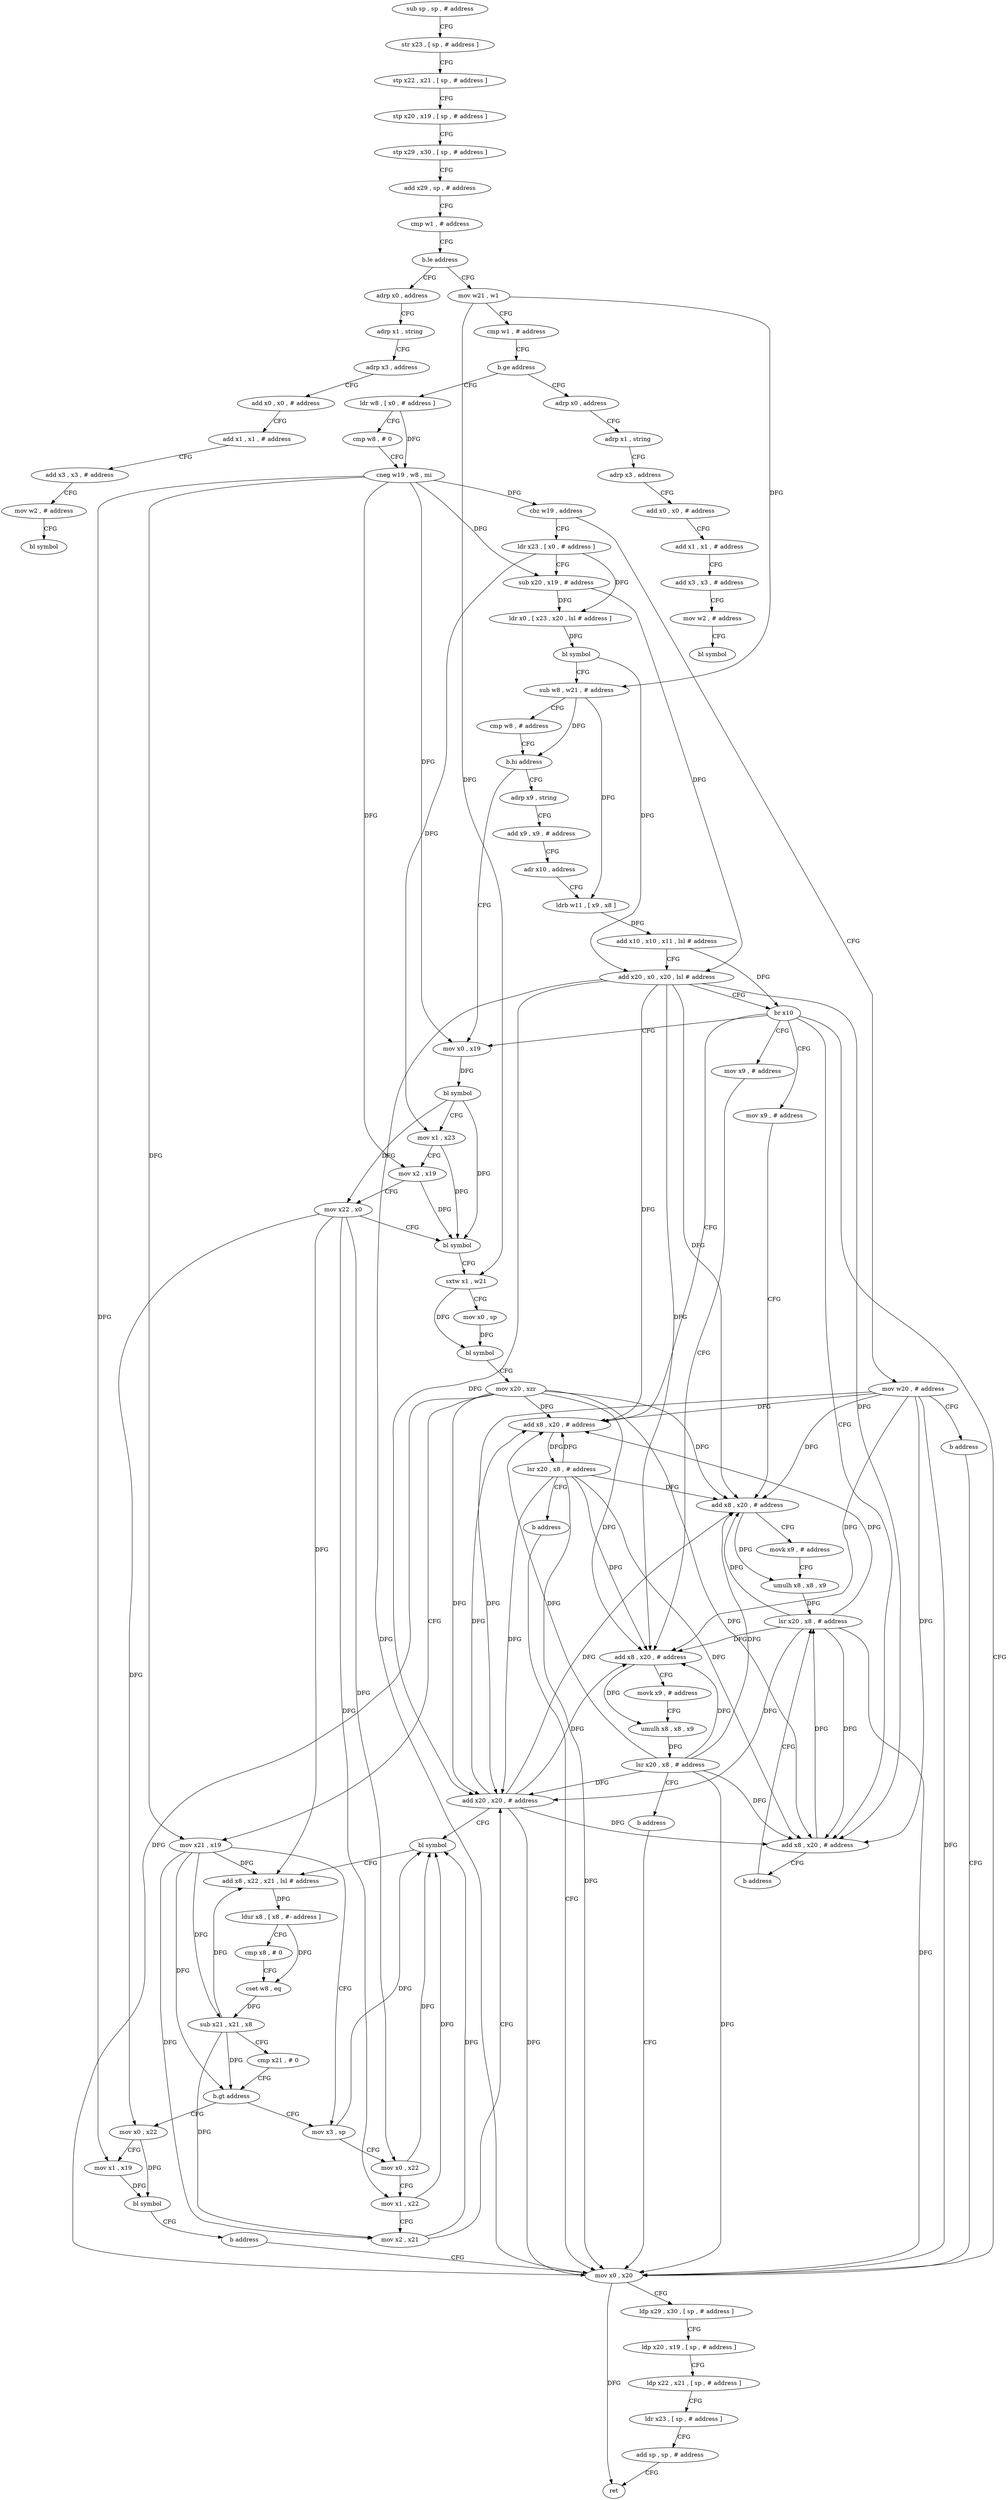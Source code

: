 digraph "func" {
"4233700" [label = "sub sp , sp , # address" ]
"4233704" [label = "str x23 , [ sp , # address ]" ]
"4233708" [label = "stp x22 , x21 , [ sp , # address ]" ]
"4233712" [label = "stp x20 , x19 , [ sp , # address ]" ]
"4233716" [label = "stp x29 , x30 , [ sp , # address ]" ]
"4233720" [label = "add x29 , sp , # address" ]
"4233724" [label = "cmp w1 , # address" ]
"4233728" [label = "b.le address" ]
"4234028" [label = "adrp x0 , address" ]
"4233732" [label = "mov w21 , w1" ]
"4234032" [label = "adrp x1 , string" ]
"4234036" [label = "adrp x3 , address" ]
"4234040" [label = "add x0 , x0 , # address" ]
"4234044" [label = "add x1 , x1 , # address" ]
"4234048" [label = "add x3 , x3 , # address" ]
"4234052" [label = "mov w2 , # address" ]
"4234056" [label = "bl symbol" ]
"4233736" [label = "cmp w1 , # address" ]
"4233740" [label = "b.ge address" ]
"4234060" [label = "adrp x0 , address" ]
"4233744" [label = "ldr w8 , [ x0 , # address ]" ]
"4234064" [label = "adrp x1 , string" ]
"4234068" [label = "adrp x3 , address" ]
"4234072" [label = "add x0 , x0 , # address" ]
"4234076" [label = "add x1 , x1 , # address" ]
"4234080" [label = "add x3 , x3 , # address" ]
"4234084" [label = "mov w2 , # address" ]
"4234088" [label = "bl symbol" ]
"4233748" [label = "cmp w8 , # 0" ]
"4233752" [label = "cneg w19 , w8 , mi" ]
"4233756" [label = "cbz w19 , address" ]
"4233828" [label = "mov w20 , # address" ]
"4233760" [label = "ldr x23 , [ x0 , # address ]" ]
"4233832" [label = "b address" ]
"4234000" [label = "mov x0 , x20" ]
"4233764" [label = "sub x20 , x19 , # address" ]
"4233768" [label = "ldr x0 , [ x23 , x20 , lsl # address ]" ]
"4233772" [label = "bl symbol" ]
"4233776" [label = "sub w8 , w21 , # address" ]
"4233780" [label = "cmp w8 , # address" ]
"4233784" [label = "b.hi address" ]
"4233836" [label = "mov x0 , x19" ]
"4233788" [label = "adrp x9 , string" ]
"4234004" [label = "ldp x29 , x30 , [ sp , # address ]" ]
"4234008" [label = "ldp x20 , x19 , [ sp , # address ]" ]
"4234012" [label = "ldp x22 , x21 , [ sp , # address ]" ]
"4234016" [label = "ldr x23 , [ sp , # address ]" ]
"4234020" [label = "add sp , sp , # address" ]
"4234024" [label = "ret" ]
"4233840" [label = "bl symbol" ]
"4233844" [label = "mov x1 , x23" ]
"4233848" [label = "mov x2 , x19" ]
"4233852" [label = "mov x22 , x0" ]
"4233856" [label = "bl symbol" ]
"4233860" [label = "sxtw x1 , w21" ]
"4233864" [label = "mov x0 , sp" ]
"4233868" [label = "bl symbol" ]
"4233872" [label = "mov x20 , xzr" ]
"4233876" [label = "mov x21 , x19" ]
"4233880" [label = "mov x3 , sp" ]
"4233792" [label = "add x9 , x9 , # address" ]
"4233796" [label = "adr x10 , address" ]
"4233800" [label = "ldrb w11 , [ x9 , x8 ]" ]
"4233804" [label = "add x10 , x10 , x11 , lsl # address" ]
"4233808" [label = "add x20 , x0 , x20 , lsl # address" ]
"4233812" [label = "br x10" ]
"4233816" [label = "add x8 , x20 , # address" ]
"4233948" [label = "mov x9 , # address" ]
"4233972" [label = "add x8 , x20 , # address" ]
"4233980" [label = "mov x9 , # address" ]
"4233884" [label = "mov x0 , x22" ]
"4233888" [label = "mov x1 , x22" ]
"4233892" [label = "mov x2 , x21" ]
"4233896" [label = "add x20 , x20 , # address" ]
"4233900" [label = "bl symbol" ]
"4233904" [label = "add x8 , x22 , x21 , lsl # address" ]
"4233908" [label = "ldur x8 , [ x8 , #- address ]" ]
"4233912" [label = "cmp x8 , # 0" ]
"4233916" [label = "cset w8 , eq" ]
"4233920" [label = "sub x21 , x21 , x8" ]
"4233924" [label = "cmp x21 , # 0" ]
"4233928" [label = "b.gt address" ]
"4233932" [label = "mov x0 , x22" ]
"4233936" [label = "mov x1 , x19" ]
"4233940" [label = "bl symbol" ]
"4233944" [label = "b address" ]
"4233820" [label = "lsr x20 , x8 , # address" ]
"4233824" [label = "b address" ]
"4233952" [label = "add x8 , x20 , # address" ]
"4233956" [label = "movk x9 , # address" ]
"4233960" [label = "umulh x8 , x8 , x9" ]
"4233964" [label = "lsr x20 , x8 , # address" ]
"4233968" [label = "b address" ]
"4233976" [label = "b address" ]
"4233996" [label = "lsr x20 , x8 , # address" ]
"4233984" [label = "add x8 , x20 , # address" ]
"4233988" [label = "movk x9 , # address" ]
"4233992" [label = "umulh x8 , x8 , x9" ]
"4233700" -> "4233704" [ label = "CFG" ]
"4233704" -> "4233708" [ label = "CFG" ]
"4233708" -> "4233712" [ label = "CFG" ]
"4233712" -> "4233716" [ label = "CFG" ]
"4233716" -> "4233720" [ label = "CFG" ]
"4233720" -> "4233724" [ label = "CFG" ]
"4233724" -> "4233728" [ label = "CFG" ]
"4233728" -> "4234028" [ label = "CFG" ]
"4233728" -> "4233732" [ label = "CFG" ]
"4234028" -> "4234032" [ label = "CFG" ]
"4233732" -> "4233736" [ label = "CFG" ]
"4233732" -> "4233776" [ label = "DFG" ]
"4233732" -> "4233860" [ label = "DFG" ]
"4234032" -> "4234036" [ label = "CFG" ]
"4234036" -> "4234040" [ label = "CFG" ]
"4234040" -> "4234044" [ label = "CFG" ]
"4234044" -> "4234048" [ label = "CFG" ]
"4234048" -> "4234052" [ label = "CFG" ]
"4234052" -> "4234056" [ label = "CFG" ]
"4233736" -> "4233740" [ label = "CFG" ]
"4233740" -> "4234060" [ label = "CFG" ]
"4233740" -> "4233744" [ label = "CFG" ]
"4234060" -> "4234064" [ label = "CFG" ]
"4233744" -> "4233748" [ label = "CFG" ]
"4233744" -> "4233752" [ label = "DFG" ]
"4234064" -> "4234068" [ label = "CFG" ]
"4234068" -> "4234072" [ label = "CFG" ]
"4234072" -> "4234076" [ label = "CFG" ]
"4234076" -> "4234080" [ label = "CFG" ]
"4234080" -> "4234084" [ label = "CFG" ]
"4234084" -> "4234088" [ label = "CFG" ]
"4233748" -> "4233752" [ label = "CFG" ]
"4233752" -> "4233756" [ label = "DFG" ]
"4233752" -> "4233764" [ label = "DFG" ]
"4233752" -> "4233836" [ label = "DFG" ]
"4233752" -> "4233848" [ label = "DFG" ]
"4233752" -> "4233876" [ label = "DFG" ]
"4233752" -> "4233936" [ label = "DFG" ]
"4233756" -> "4233828" [ label = "CFG" ]
"4233756" -> "4233760" [ label = "CFG" ]
"4233828" -> "4233832" [ label = "CFG" ]
"4233828" -> "4234000" [ label = "DFG" ]
"4233828" -> "4233896" [ label = "DFG" ]
"4233828" -> "4233816" [ label = "DFG" ]
"4233828" -> "4233952" [ label = "DFG" ]
"4233828" -> "4233972" [ label = "DFG" ]
"4233828" -> "4233984" [ label = "DFG" ]
"4233760" -> "4233764" [ label = "CFG" ]
"4233760" -> "4233768" [ label = "DFG" ]
"4233760" -> "4233844" [ label = "DFG" ]
"4233832" -> "4234000" [ label = "CFG" ]
"4234000" -> "4234004" [ label = "CFG" ]
"4234000" -> "4234024" [ label = "DFG" ]
"4233764" -> "4233768" [ label = "DFG" ]
"4233764" -> "4233808" [ label = "DFG" ]
"4233768" -> "4233772" [ label = "DFG" ]
"4233772" -> "4233776" [ label = "CFG" ]
"4233772" -> "4233808" [ label = "DFG" ]
"4233776" -> "4233780" [ label = "CFG" ]
"4233776" -> "4233784" [ label = "DFG" ]
"4233776" -> "4233800" [ label = "DFG" ]
"4233780" -> "4233784" [ label = "CFG" ]
"4233784" -> "4233836" [ label = "CFG" ]
"4233784" -> "4233788" [ label = "CFG" ]
"4233836" -> "4233840" [ label = "DFG" ]
"4233788" -> "4233792" [ label = "CFG" ]
"4234004" -> "4234008" [ label = "CFG" ]
"4234008" -> "4234012" [ label = "CFG" ]
"4234012" -> "4234016" [ label = "CFG" ]
"4234016" -> "4234020" [ label = "CFG" ]
"4234020" -> "4234024" [ label = "CFG" ]
"4233840" -> "4233844" [ label = "CFG" ]
"4233840" -> "4233852" [ label = "DFG" ]
"4233840" -> "4233856" [ label = "DFG" ]
"4233844" -> "4233848" [ label = "CFG" ]
"4233844" -> "4233856" [ label = "DFG" ]
"4233848" -> "4233852" [ label = "CFG" ]
"4233848" -> "4233856" [ label = "DFG" ]
"4233852" -> "4233856" [ label = "CFG" ]
"4233852" -> "4233884" [ label = "DFG" ]
"4233852" -> "4233888" [ label = "DFG" ]
"4233852" -> "4233904" [ label = "DFG" ]
"4233852" -> "4233932" [ label = "DFG" ]
"4233856" -> "4233860" [ label = "CFG" ]
"4233860" -> "4233864" [ label = "CFG" ]
"4233860" -> "4233868" [ label = "DFG" ]
"4233864" -> "4233868" [ label = "DFG" ]
"4233868" -> "4233872" [ label = "CFG" ]
"4233872" -> "4233876" [ label = "CFG" ]
"4233872" -> "4234000" [ label = "DFG" ]
"4233872" -> "4233896" [ label = "DFG" ]
"4233872" -> "4233816" [ label = "DFG" ]
"4233872" -> "4233952" [ label = "DFG" ]
"4233872" -> "4233972" [ label = "DFG" ]
"4233872" -> "4233984" [ label = "DFG" ]
"4233876" -> "4233880" [ label = "CFG" ]
"4233876" -> "4233892" [ label = "DFG" ]
"4233876" -> "4233904" [ label = "DFG" ]
"4233876" -> "4233920" [ label = "DFG" ]
"4233876" -> "4233928" [ label = "DFG" ]
"4233880" -> "4233884" [ label = "CFG" ]
"4233880" -> "4233900" [ label = "DFG" ]
"4233792" -> "4233796" [ label = "CFG" ]
"4233796" -> "4233800" [ label = "CFG" ]
"4233800" -> "4233804" [ label = "DFG" ]
"4233804" -> "4233808" [ label = "CFG" ]
"4233804" -> "4233812" [ label = "DFG" ]
"4233808" -> "4233812" [ label = "CFG" ]
"4233808" -> "4234000" [ label = "DFG" ]
"4233808" -> "4233896" [ label = "DFG" ]
"4233808" -> "4233816" [ label = "DFG" ]
"4233808" -> "4233952" [ label = "DFG" ]
"4233808" -> "4233972" [ label = "DFG" ]
"4233808" -> "4233984" [ label = "DFG" ]
"4233812" -> "4233816" [ label = "CFG" ]
"4233812" -> "4233836" [ label = "CFG" ]
"4233812" -> "4233948" [ label = "CFG" ]
"4233812" -> "4233972" [ label = "CFG" ]
"4233812" -> "4233980" [ label = "CFG" ]
"4233812" -> "4234000" [ label = "CFG" ]
"4233816" -> "4233820" [ label = "DFG" ]
"4233948" -> "4233952" [ label = "CFG" ]
"4233972" -> "4233976" [ label = "CFG" ]
"4233972" -> "4233996" [ label = "DFG" ]
"4233980" -> "4233984" [ label = "CFG" ]
"4233884" -> "4233888" [ label = "CFG" ]
"4233884" -> "4233900" [ label = "DFG" ]
"4233888" -> "4233892" [ label = "CFG" ]
"4233888" -> "4233900" [ label = "DFG" ]
"4233892" -> "4233896" [ label = "CFG" ]
"4233892" -> "4233900" [ label = "DFG" ]
"4233896" -> "4233900" [ label = "CFG" ]
"4233896" -> "4234000" [ label = "DFG" ]
"4233896" -> "4233816" [ label = "DFG" ]
"4233896" -> "4233952" [ label = "DFG" ]
"4233896" -> "4233972" [ label = "DFG" ]
"4233896" -> "4233984" [ label = "DFG" ]
"4233900" -> "4233904" [ label = "CFG" ]
"4233904" -> "4233908" [ label = "DFG" ]
"4233908" -> "4233912" [ label = "CFG" ]
"4233908" -> "4233916" [ label = "DFG" ]
"4233912" -> "4233916" [ label = "CFG" ]
"4233916" -> "4233920" [ label = "DFG" ]
"4233920" -> "4233924" [ label = "CFG" ]
"4233920" -> "4233892" [ label = "DFG" ]
"4233920" -> "4233904" [ label = "DFG" ]
"4233920" -> "4233928" [ label = "DFG" ]
"4233924" -> "4233928" [ label = "CFG" ]
"4233928" -> "4233880" [ label = "CFG" ]
"4233928" -> "4233932" [ label = "CFG" ]
"4233932" -> "4233936" [ label = "CFG" ]
"4233932" -> "4233940" [ label = "DFG" ]
"4233936" -> "4233940" [ label = "DFG" ]
"4233940" -> "4233944" [ label = "CFG" ]
"4233944" -> "4234000" [ label = "CFG" ]
"4233820" -> "4233824" [ label = "CFG" ]
"4233820" -> "4234000" [ label = "DFG" ]
"4233820" -> "4233896" [ label = "DFG" ]
"4233820" -> "4233816" [ label = "DFG" ]
"4233820" -> "4233952" [ label = "DFG" ]
"4233820" -> "4233972" [ label = "DFG" ]
"4233820" -> "4233984" [ label = "DFG" ]
"4233824" -> "4234000" [ label = "CFG" ]
"4233952" -> "4233956" [ label = "CFG" ]
"4233952" -> "4233960" [ label = "DFG" ]
"4233956" -> "4233960" [ label = "CFG" ]
"4233960" -> "4233964" [ label = "DFG" ]
"4233964" -> "4233968" [ label = "CFG" ]
"4233964" -> "4234000" [ label = "DFG" ]
"4233964" -> "4233896" [ label = "DFG" ]
"4233964" -> "4233816" [ label = "DFG" ]
"4233964" -> "4233952" [ label = "DFG" ]
"4233964" -> "4233972" [ label = "DFG" ]
"4233964" -> "4233984" [ label = "DFG" ]
"4233968" -> "4234000" [ label = "CFG" ]
"4233976" -> "4233996" [ label = "CFG" ]
"4233996" -> "4234000" [ label = "DFG" ]
"4233996" -> "4233896" [ label = "DFG" ]
"4233996" -> "4233816" [ label = "DFG" ]
"4233996" -> "4233952" [ label = "DFG" ]
"4233996" -> "4233972" [ label = "DFG" ]
"4233996" -> "4233984" [ label = "DFG" ]
"4233984" -> "4233988" [ label = "CFG" ]
"4233984" -> "4233992" [ label = "DFG" ]
"4233988" -> "4233992" [ label = "CFG" ]
"4233992" -> "4233996" [ label = "DFG" ]
}
